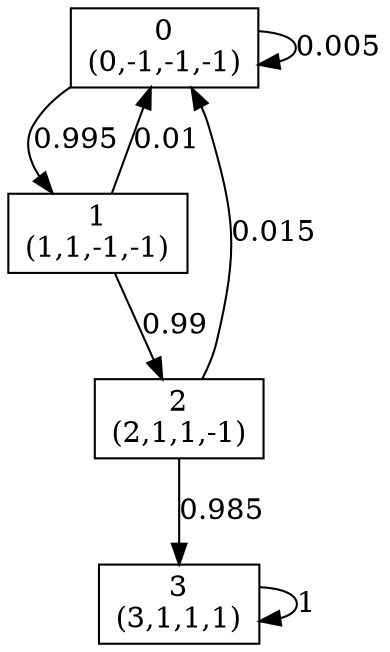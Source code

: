 digraph P {
node [shape=box];
0 -> 0 [ label="0.005" ];
0 -> 1 [ label="0.995" ];
1 -> 0 [ label="0.01" ];
1 -> 2 [ label="0.99" ];
2 -> 0 [ label="0.015" ];
2 -> 3 [ label="0.985" ];
3 -> 3 [ label="1" ];
0 [label="0\n(0,-1,-1,-1)"];
1 [label="1\n(1,1,-1,-1)"];
2 [label="2\n(2,1,1,-1)"];
3 [label="3\n(3,1,1,1)"];
}
